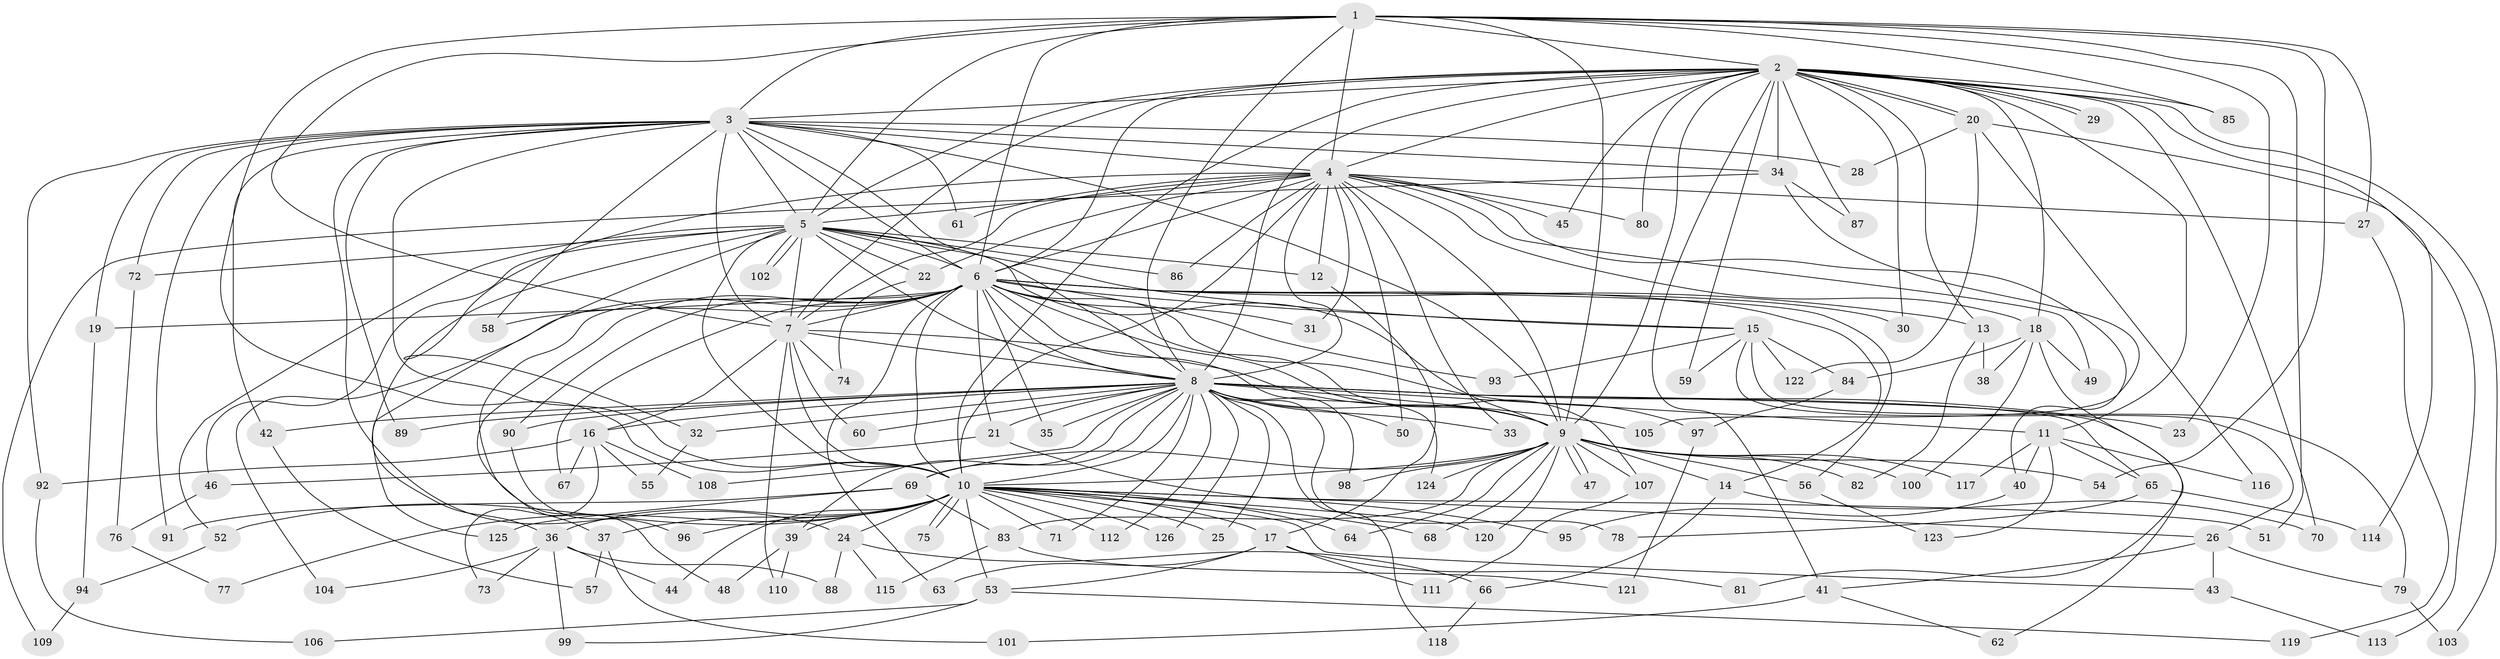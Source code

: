 // coarse degree distribution, {12: 0.010101010101010102, 27: 0.010101010101010102, 20: 0.010101010101010102, 24: 0.010101010101010102, 23: 0.020202020202020204, 26: 0.010101010101010102, 31: 0.010101010101010102, 28: 0.010101010101010102, 8: 0.010101010101010102, 7: 0.030303030303030304, 4: 0.08080808080808081, 9: 0.010101010101010102, 6: 0.010101010101010102, 3: 0.15151515151515152, 2: 0.5858585858585859, 5: 0.030303030303030304}
// Generated by graph-tools (version 1.1) at 2025/51/02/27/25 19:51:47]
// undirected, 126 vertices, 277 edges
graph export_dot {
graph [start="1"]
  node [color=gray90,style=filled];
  1;
  2;
  3;
  4;
  5;
  6;
  7;
  8;
  9;
  10;
  11;
  12;
  13;
  14;
  15;
  16;
  17;
  18;
  19;
  20;
  21;
  22;
  23;
  24;
  25;
  26;
  27;
  28;
  29;
  30;
  31;
  32;
  33;
  34;
  35;
  36;
  37;
  38;
  39;
  40;
  41;
  42;
  43;
  44;
  45;
  46;
  47;
  48;
  49;
  50;
  51;
  52;
  53;
  54;
  55;
  56;
  57;
  58;
  59;
  60;
  61;
  62;
  63;
  64;
  65;
  66;
  67;
  68;
  69;
  70;
  71;
  72;
  73;
  74;
  75;
  76;
  77;
  78;
  79;
  80;
  81;
  82;
  83;
  84;
  85;
  86;
  87;
  88;
  89;
  90;
  91;
  92;
  93;
  94;
  95;
  96;
  97;
  98;
  99;
  100;
  101;
  102;
  103;
  104;
  105;
  106;
  107;
  108;
  109;
  110;
  111;
  112;
  113;
  114;
  115;
  116;
  117;
  118;
  119;
  120;
  121;
  122;
  123;
  124;
  125;
  126;
  1 -- 2;
  1 -- 3;
  1 -- 4;
  1 -- 5;
  1 -- 6;
  1 -- 7;
  1 -- 8;
  1 -- 9;
  1 -- 10;
  1 -- 23;
  1 -- 27;
  1 -- 51;
  1 -- 54;
  1 -- 85;
  2 -- 3;
  2 -- 4;
  2 -- 5;
  2 -- 6;
  2 -- 7;
  2 -- 8;
  2 -- 9;
  2 -- 10;
  2 -- 11;
  2 -- 13;
  2 -- 18;
  2 -- 20;
  2 -- 20;
  2 -- 29;
  2 -- 29;
  2 -- 30;
  2 -- 34;
  2 -- 41;
  2 -- 45;
  2 -- 59;
  2 -- 70;
  2 -- 80;
  2 -- 85;
  2 -- 87;
  2 -- 103;
  2 -- 114;
  3 -- 4;
  3 -- 5;
  3 -- 6;
  3 -- 7;
  3 -- 8;
  3 -- 9;
  3 -- 10;
  3 -- 19;
  3 -- 24;
  3 -- 28;
  3 -- 34;
  3 -- 42;
  3 -- 58;
  3 -- 61;
  3 -- 72;
  3 -- 89;
  3 -- 91;
  3 -- 92;
  4 -- 5;
  4 -- 6;
  4 -- 7;
  4 -- 8;
  4 -- 9;
  4 -- 10;
  4 -- 12;
  4 -- 18;
  4 -- 22;
  4 -- 27;
  4 -- 31;
  4 -- 32;
  4 -- 33;
  4 -- 40;
  4 -- 45;
  4 -- 49;
  4 -- 50;
  4 -- 61;
  4 -- 80;
  4 -- 86;
  5 -- 6;
  5 -- 7;
  5 -- 8;
  5 -- 9;
  5 -- 10;
  5 -- 12;
  5 -- 15;
  5 -- 22;
  5 -- 36;
  5 -- 46;
  5 -- 52;
  5 -- 72;
  5 -- 86;
  5 -- 102;
  5 -- 102;
  5 -- 125;
  6 -- 7;
  6 -- 8;
  6 -- 9;
  6 -- 10;
  6 -- 13;
  6 -- 14;
  6 -- 15;
  6 -- 19;
  6 -- 21;
  6 -- 30;
  6 -- 31;
  6 -- 35;
  6 -- 37;
  6 -- 48;
  6 -- 56;
  6 -- 58;
  6 -- 63;
  6 -- 67;
  6 -- 90;
  6 -- 93;
  6 -- 97;
  6 -- 104;
  6 -- 107;
  6 -- 124;
  7 -- 8;
  7 -- 9;
  7 -- 10;
  7 -- 16;
  7 -- 60;
  7 -- 74;
  7 -- 110;
  8 -- 9;
  8 -- 10;
  8 -- 11;
  8 -- 16;
  8 -- 21;
  8 -- 23;
  8 -- 25;
  8 -- 32;
  8 -- 33;
  8 -- 35;
  8 -- 39;
  8 -- 42;
  8 -- 50;
  8 -- 60;
  8 -- 62;
  8 -- 65;
  8 -- 69;
  8 -- 71;
  8 -- 78;
  8 -- 89;
  8 -- 90;
  8 -- 98;
  8 -- 105;
  8 -- 108;
  8 -- 112;
  8 -- 118;
  8 -- 126;
  9 -- 10;
  9 -- 14;
  9 -- 47;
  9 -- 47;
  9 -- 54;
  9 -- 56;
  9 -- 64;
  9 -- 68;
  9 -- 69;
  9 -- 82;
  9 -- 83;
  9 -- 98;
  9 -- 100;
  9 -- 107;
  9 -- 117;
  9 -- 120;
  9 -- 124;
  10 -- 17;
  10 -- 24;
  10 -- 25;
  10 -- 26;
  10 -- 36;
  10 -- 37;
  10 -- 39;
  10 -- 43;
  10 -- 44;
  10 -- 51;
  10 -- 52;
  10 -- 53;
  10 -- 64;
  10 -- 68;
  10 -- 71;
  10 -- 75;
  10 -- 75;
  10 -- 77;
  10 -- 96;
  10 -- 112;
  10 -- 120;
  10 -- 126;
  11 -- 40;
  11 -- 65;
  11 -- 116;
  11 -- 117;
  11 -- 123;
  12 -- 17;
  13 -- 38;
  13 -- 82;
  14 -- 66;
  14 -- 70;
  15 -- 26;
  15 -- 59;
  15 -- 79;
  15 -- 84;
  15 -- 93;
  15 -- 122;
  16 -- 55;
  16 -- 67;
  16 -- 73;
  16 -- 92;
  16 -- 108;
  17 -- 53;
  17 -- 63;
  17 -- 81;
  17 -- 111;
  18 -- 38;
  18 -- 49;
  18 -- 81;
  18 -- 84;
  18 -- 100;
  19 -- 94;
  20 -- 28;
  20 -- 113;
  20 -- 116;
  20 -- 122;
  21 -- 46;
  21 -- 95;
  22 -- 74;
  24 -- 66;
  24 -- 88;
  24 -- 115;
  26 -- 41;
  26 -- 43;
  26 -- 79;
  27 -- 119;
  32 -- 55;
  34 -- 87;
  34 -- 105;
  34 -- 109;
  36 -- 44;
  36 -- 73;
  36 -- 88;
  36 -- 99;
  36 -- 104;
  37 -- 57;
  37 -- 101;
  39 -- 48;
  39 -- 110;
  40 -- 95;
  41 -- 62;
  41 -- 101;
  42 -- 57;
  43 -- 113;
  46 -- 76;
  52 -- 94;
  53 -- 99;
  53 -- 106;
  53 -- 119;
  56 -- 123;
  65 -- 78;
  65 -- 114;
  66 -- 118;
  69 -- 83;
  69 -- 91;
  69 -- 125;
  72 -- 76;
  76 -- 77;
  79 -- 103;
  83 -- 115;
  83 -- 121;
  84 -- 97;
  90 -- 96;
  92 -- 106;
  94 -- 109;
  97 -- 121;
  107 -- 111;
}
